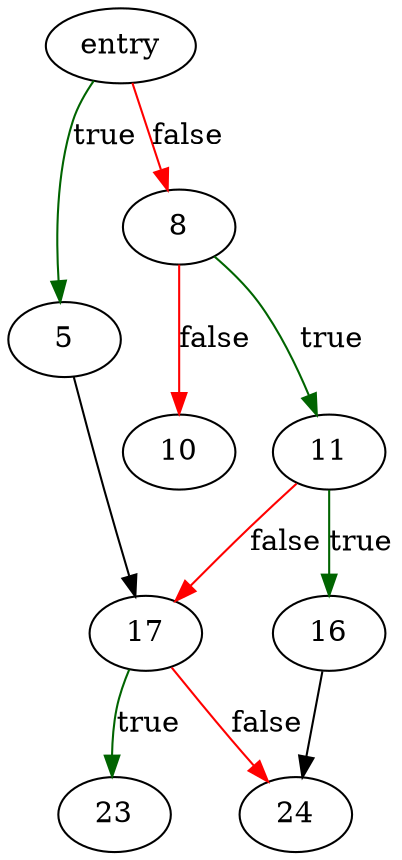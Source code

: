 digraph "x2realloc" {
	// Node definitions.
	2 [label=entry];
	5;
	8;
	10;
	11;
	16;
	17;
	23;
	24;

	// Edge definitions.
	2 -> 5 [
		color=darkgreen
		label=true
	];
	2 -> 8 [
		color=red
		label=false
	];
	5 -> 17;
	8 -> 10 [
		color=red
		label=false
	];
	8 -> 11 [
		color=darkgreen
		label=true
	];
	11 -> 16 [
		color=darkgreen
		label=true
	];
	11 -> 17 [
		color=red
		label=false
	];
	16 -> 24;
	17 -> 23 [
		color=darkgreen
		label=true
	];
	17 -> 24 [
		color=red
		label=false
	];
}